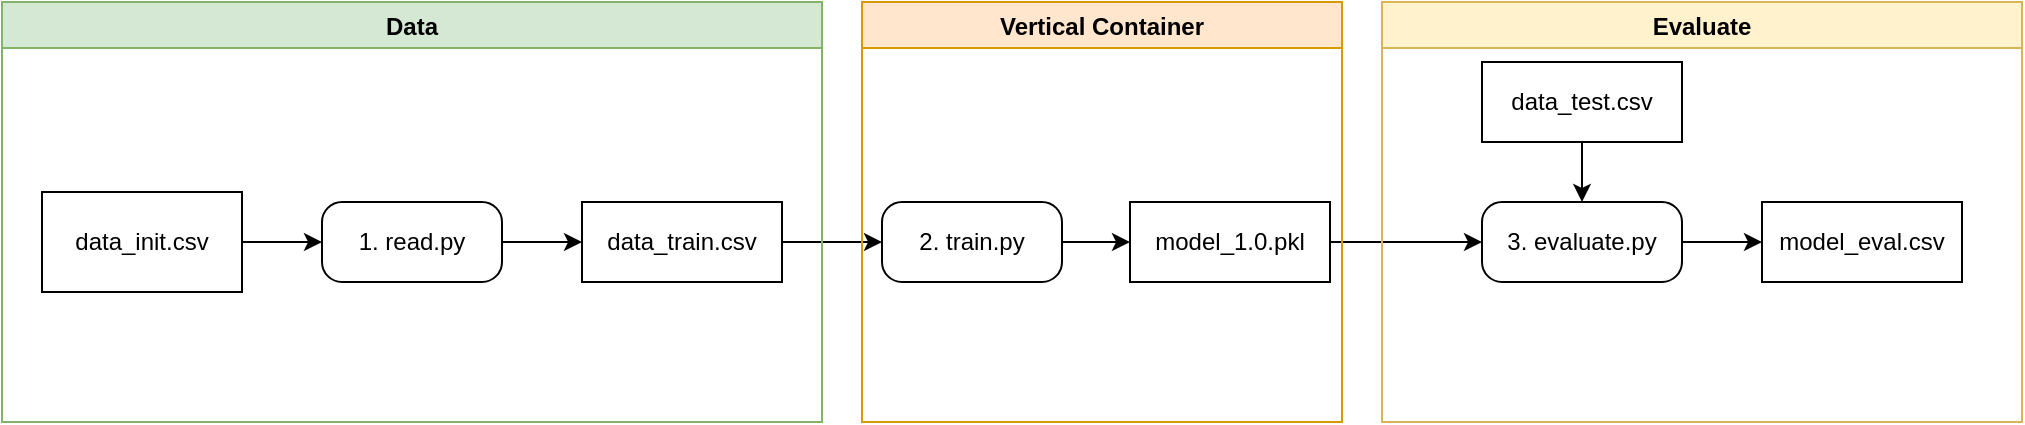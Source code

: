 <mxfile version="17.5.0" type="google"><diagram id="Rc1ZzNnFi45CBEiM739a" name="Page-1"><mxGraphModel grid="1" page="1" gridSize="10" guides="1" tooltips="1" connect="1" arrows="1" fold="1" pageScale="1" pageWidth="1169" pageHeight="827" math="0" shadow="0"><root><mxCell id="0"/><mxCell id="1" parent="0"/><mxCell id="K7Sp_-srUYldNOiKVgVe-10" style="edgeStyle=orthogonalEdgeStyle;rounded=0;orthogonalLoop=1;jettySize=auto;html=1;exitX=1;exitY=0.5;exitDx=0;exitDy=0;" edge="1" parent="1" source="K7Sp_-srUYldNOiKVgVe-6" target="K7Sp_-srUYldNOiKVgVe-8"><mxGeometry relative="1" as="geometry"/></mxCell><mxCell id="K7Sp_-srUYldNOiKVgVe-16" style="edgeStyle=orthogonalEdgeStyle;rounded=0;orthogonalLoop=1;jettySize=auto;html=1;exitX=1;exitY=0.5;exitDx=0;exitDy=0;entryX=0;entryY=0.5;entryDx=0;entryDy=0;entryPerimeter=0;" edge="1" parent="1" source="K7Sp_-srUYldNOiKVgVe-9" target="K7Sp_-srUYldNOiKVgVe-13"><mxGeometry relative="1" as="geometry"/></mxCell><mxCell id="cJwixprkERPYK4PW4KNU-1" value="Data" style="swimlane;fillColor=#d5e8d4;strokeColor=#82b366;" vertex="1" parent="1"><mxGeometry x="70" y="240" width="410" height="210" as="geometry"><mxRectangle x="70" y="240" width="130" height="23" as="alternateBounds"/></mxGeometry></mxCell><UserObject label="1. read.py" link="https://github.com/wodecki/ASI_Monitoring_Modelu/blob/main/1.%20Trenowanie/4.%20diagram/1.%20read.py" id="K7Sp_-srUYldNOiKVgVe-4"><mxCell style="points=[[0.25,0,0],[0.5,0,0],[0.75,0,0],[1,0.25,0],[1,0.5,0],[1,0.75,0],[0.75,1,0],[0.5,1,0],[0.25,1,0],[0,0.75,0],[0,0.5,0],[0,0.25,0]];shape=mxgraph.bpmn.task;whiteSpace=wrap;rectStyle=rounded;size=10;taskMarker=abstract;" vertex="1" parent="cJwixprkERPYK4PW4KNU-1"><mxGeometry x="160" y="100" width="90" height="40" as="geometry"/></mxCell></UserObject><UserObject label="data_train.csv" link="https://github.com/wodecki/ASI_Monitoring_Modelu/blob/main/1.%20Trenowanie/4.%20diagram/data/data_train.csv" id="K7Sp_-srUYldNOiKVgVe-6"><mxCell style="whiteSpace=wrap;html=1;align=center;" vertex="1" parent="cJwixprkERPYK4PW4KNU-1"><mxGeometry x="290" y="100" width="100" height="40" as="geometry"/></mxCell></UserObject><mxCell id="K7Sp_-srUYldNOiKVgVe-7" style="edgeStyle=orthogonalEdgeStyle;rounded=0;orthogonalLoop=1;jettySize=auto;html=1;exitX=1;exitY=0.5;exitDx=0;exitDy=0;exitPerimeter=0;entryX=0;entryY=0.5;entryDx=0;entryDy=0;" edge="1" parent="cJwixprkERPYK4PW4KNU-1" source="K7Sp_-srUYldNOiKVgVe-4" target="K7Sp_-srUYldNOiKVgVe-6"><mxGeometry relative="1" as="geometry"/></mxCell><UserObject label="data_init.csv" link="https://github.com/wodecki/ASI_Monitoring_Modelu/blob/main/1.%20Trenowanie/4.%20diagram/data/data_init.csv" id="K7Sp_-srUYldNOiKVgVe-3"><mxCell style="whiteSpace=wrap;html=1;align=center;" vertex="1" parent="cJwixprkERPYK4PW4KNU-1"><mxGeometry x="20" y="95" width="100" height="50" as="geometry"/></mxCell></UserObject><mxCell id="K7Sp_-srUYldNOiKVgVe-5" style="edgeStyle=orthogonalEdgeStyle;rounded=0;orthogonalLoop=1;jettySize=auto;html=1;entryX=0;entryY=0.5;entryDx=0;entryDy=0;entryPerimeter=0;" edge="1" parent="cJwixprkERPYK4PW4KNU-1" source="K7Sp_-srUYldNOiKVgVe-3" target="K7Sp_-srUYldNOiKVgVe-4"><mxGeometry relative="1" as="geometry"/></mxCell><mxCell id="cJwixprkERPYK4PW4KNU-8" style="edgeStyle=orthogonalEdgeStyle;rounded=0;orthogonalLoop=1;jettySize=auto;html=1;exitX=0.5;exitY=1;exitDx=0;exitDy=0;" edge="1" parent="cJwixprkERPYK4PW4KNU-1" source="K7Sp_-srUYldNOiKVgVe-6" target="K7Sp_-srUYldNOiKVgVe-6"><mxGeometry relative="1" as="geometry"/></mxCell><mxCell id="cJwixprkERPYK4PW4KNU-6" value="Vertical Container" style="swimlane;fillColor=#ffe6cc;strokeColor=#d79b00;" vertex="1" parent="1"><mxGeometry x="500" y="240" width="240" height="210" as="geometry"><mxRectangle x="500" y="240" width="130" height="23" as="alternateBounds"/></mxGeometry></mxCell><UserObject label="2. train.py" link="https://github.com/wodecki/ASI_Monitoring_Modelu/blob/main/1.%20Trenowanie/4.%20diagram/2.%20train.py" id="K7Sp_-srUYldNOiKVgVe-8"><mxCell style="points=[[0.25,0,0],[0.5,0,0],[0.75,0,0],[1,0.25,0],[1,0.5,0],[1,0.75,0],[0.75,1,0],[0.5,1,0],[0.25,1,0],[0,0.75,0],[0,0.5,0],[0,0.25,0]];shape=mxgraph.bpmn.task;whiteSpace=wrap;rectStyle=rounded;size=10;taskMarker=abstract;" vertex="1" parent="cJwixprkERPYK4PW4KNU-6"><mxGeometry x="10" y="100" width="90" height="40" as="geometry"/></mxCell></UserObject><mxCell id="K7Sp_-srUYldNOiKVgVe-9" value="model_1.0.pkl" style="whiteSpace=wrap;html=1;align=center;" vertex="1" parent="cJwixprkERPYK4PW4KNU-6"><mxGeometry x="134" y="100" width="100" height="40" as="geometry"/></mxCell><mxCell id="K7Sp_-srUYldNOiKVgVe-11" style="edgeStyle=orthogonalEdgeStyle;rounded=0;orthogonalLoop=1;jettySize=auto;html=1;exitX=1;exitY=0.5;exitDx=0;exitDy=0;exitPerimeter=0;entryX=0;entryY=0.5;entryDx=0;entryDy=0;" edge="1" parent="cJwixprkERPYK4PW4KNU-6" source="K7Sp_-srUYldNOiKVgVe-8" target="K7Sp_-srUYldNOiKVgVe-9"><mxGeometry relative="1" as="geometry"/></mxCell><mxCell id="cJwixprkERPYK4PW4KNU-7" value="Evaluate" style="swimlane;fillColor=#fff2cc;strokeColor=#d6b656;" vertex="1" parent="1"><mxGeometry x="760" y="240" width="320" height="210" as="geometry"><mxRectangle x="760" y="240" width="80" height="23" as="alternateBounds"/></mxGeometry></mxCell><UserObject label="data_test.csv" link="https://github.com/wodecki/ASI_Monitoring_Modelu/blob/main/1.%20Trenowanie/4.%20diagram/data/data_test.csv" id="K7Sp_-srUYldNOiKVgVe-17"><mxCell style="whiteSpace=wrap;html=1;align=center;" vertex="1" parent="cJwixprkERPYK4PW4KNU-7"><mxGeometry x="50" y="30" width="100" height="40" as="geometry"/></mxCell></UserObject><UserObject label="3. evaluate.py" link="https://github.com/wodecki/ASI_Monitoring_Modelu/blob/main/1.%20Trenowanie/4.%20diagram/3.%20evaluate.py" id="K7Sp_-srUYldNOiKVgVe-13"><mxCell style="points=[[0.25,0,0],[0.5,0,0],[0.75,0,0],[1,0.25,0],[1,0.5,0],[1,0.75,0],[0.75,1,0],[0.5,1,0],[0.25,1,0],[0,0.75,0],[0,0.5,0],[0,0.25,0]];shape=mxgraph.bpmn.task;whiteSpace=wrap;rectStyle=rounded;size=10;taskMarker=abstract;" vertex="1" parent="cJwixprkERPYK4PW4KNU-7"><mxGeometry x="50" y="100" width="100" height="40" as="geometry"/></mxCell></UserObject><mxCell id="K7Sp_-srUYldNOiKVgVe-20" style="edgeStyle=orthogonalEdgeStyle;rounded=0;orthogonalLoop=1;jettySize=auto;html=1;entryX=0.5;entryY=0;entryDx=0;entryDy=0;entryPerimeter=0;" edge="1" parent="cJwixprkERPYK4PW4KNU-7" source="K7Sp_-srUYldNOiKVgVe-17" target="K7Sp_-srUYldNOiKVgVe-13"><mxGeometry relative="1" as="geometry"/></mxCell><UserObject label="model_eval.csv" link="https://github.com/wodecki/ASI_Monitoring_Modelu/blob/main/1.%20Trenowanie/4.%20diagram/evaluation/model_eval.csv" id="K7Sp_-srUYldNOiKVgVe-14"><mxCell style="whiteSpace=wrap;html=1;align=center;" vertex="1" parent="cJwixprkERPYK4PW4KNU-7"><mxGeometry x="190" y="100" width="100" height="40" as="geometry"/></mxCell></UserObject><mxCell id="K7Sp_-srUYldNOiKVgVe-15" style="edgeStyle=orthogonalEdgeStyle;rounded=0;orthogonalLoop=1;jettySize=auto;html=1;exitX=1;exitY=0.5;exitDx=0;exitDy=0;exitPerimeter=0;entryX=0;entryY=0.5;entryDx=0;entryDy=0;" edge="1" parent="cJwixprkERPYK4PW4KNU-7" source="K7Sp_-srUYldNOiKVgVe-13" target="K7Sp_-srUYldNOiKVgVe-14"><mxGeometry relative="1" as="geometry"/></mxCell></root></mxGraphModel></diagram></mxfile>